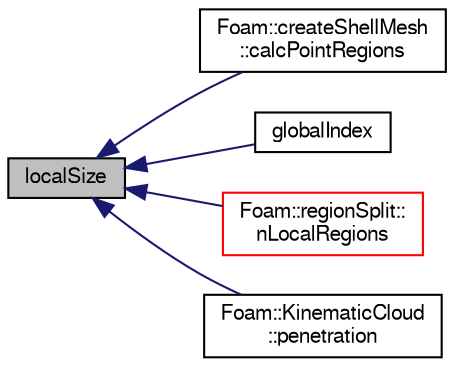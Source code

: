 digraph "localSize"
{
  bgcolor="transparent";
  edge [fontname="FreeSans",fontsize="10",labelfontname="FreeSans",labelfontsize="10"];
  node [fontname="FreeSans",fontsize="10",shape=record];
  rankdir="LR";
  Node1 [label="localSize",height=0.2,width=0.4,color="black", fillcolor="grey75", style="filled" fontcolor="black"];
  Node1 -> Node2 [dir="back",color="midnightblue",fontsize="10",style="solid",fontname="FreeSans"];
  Node2 [label="Foam::createShellMesh\l::calcPointRegions",height=0.2,width=0.4,color="black",URL="$a00414.html#abd09fd2558d9fc41e9a503ce2976fe5f",tooltip="Helper: calculate point regions. The point region is the. "];
  Node1 -> Node3 [dir="back",color="midnightblue",fontsize="10",style="solid",fontname="FreeSans"];
  Node3 [label="globalIndex",height=0.2,width=0.4,color="black",URL="$a00906.html#a39ebbeaca6850dfbcf3f8c2d7305feb9",tooltip="Construct from local max size. Does communication with default. "];
  Node1 -> Node4 [dir="back",color="midnightblue",fontsize="10",style="solid",fontname="FreeSans"];
  Node4 [label="Foam::regionSplit::\lnLocalRegions",height=0.2,width=0.4,color="red",URL="$a02081.html#abb30b377ae0b502454a8de06f7ac82ad",tooltip="Return local number of regions. "];
  Node1 -> Node5 [dir="back",color="midnightblue",fontsize="10",style="solid",fontname="FreeSans"];
  Node5 [label="Foam::KinematicCloud\l::penetration",height=0.2,width=0.4,color="black",URL="$a01194.html#aa8e8605f7454fbb76092407fb1906597",tooltip="Penetration for fraction [0-1] of the current total mass. "];
}
